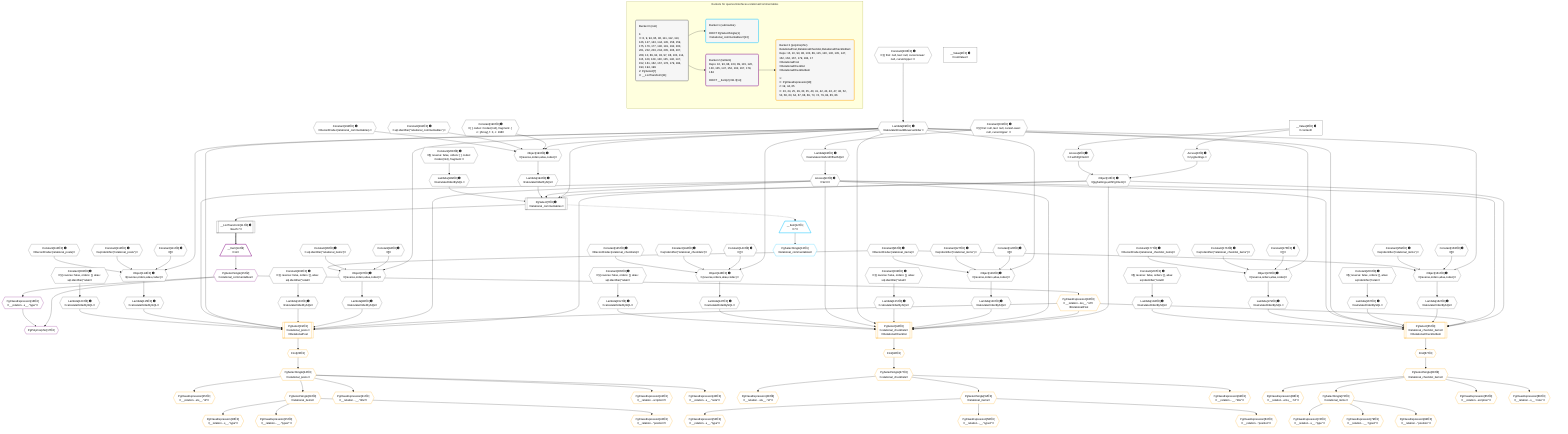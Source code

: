 %%{init: {'themeVariables': { 'fontSize': '12px'}}}%%
graph TD
    classDef path fill:#eee,stroke:#000,color:#000
    classDef plan fill:#fff,stroke-width:1px,color:#000
    classDef itemplan fill:#fff,stroke-width:2px,color:#000
    classDef unbatchedplan fill:#dff,stroke-width:1px,color:#000
    classDef sideeffectplan fill:#fcc,stroke-width:2px,color:#000
    classDef bucket fill:#f6f6f6,color:#000,stroke-width:2px,text-align:left


    %% plan dependencies
    PgSelect7[["PgSelect[7∈0] ➊<br />ᐸrelational_commentablesᐳ"]]:::plan
    Object10{{"Object[10∈0] ➊<br />ᐸ{pgSettings,withPgClient}ᐳ"}}:::plan
    Lambda89{{"Lambda[89∈0] ➊<br />ᐸcalculateShouldReverseOrderᐳ"}}:::plan
    Access93{{"Access[93∈0] ➊<br />ᐸ92.0ᐳ"}}:::plan
    Lambda194{{"Lambda[194∈0] ➊<br />ᐸcalculateOrderBySQLᐳ"}}:::plan
    Lambda199{{"Lambda[199∈0] ➊<br />ᐸcalculateOrderBySQLᐳ"}}:::plan
    Object10 & Lambda89 & Access93 & Lambda194 & Lambda199 --> PgSelect7
    Object97{{"Object[97∈0] ➊<br />ᐸ{reverse,orders,alias,codec}ᐳ"}}:::plan
    Constant94{{"Constant[94∈0] ➊<br />ᐸ[]ᐳ"}}:::plan
    Constant95{{"Constant[95∈0] ➊<br />ᐸsql.identifier(”relational_items”)ᐳ"}}:::plan
    Constant96{{"Constant[96∈0] ➊<br />ᐸRecordCodec(relational_items)ᐳ"}}:::plan
    Lambda89 & Constant94 & Constant95 & Constant96 --> Object97
    Object114{{"Object[114∈0] ➊<br />ᐸ{reverse,orders,alias,codec}ᐳ"}}:::plan
    Constant111{{"Constant[111∈0] ➊<br />ᐸ[]ᐳ"}}:::plan
    Constant112{{"Constant[112∈0] ➊<br />ᐸsql.identifier(”relational_posts”)ᐳ"}}:::plan
    Constant113{{"Constant[113∈0] ➊<br />ᐸRecordCodec(relational_posts)ᐳ"}}:::plan
    Lambda89 & Constant111 & Constant112 & Constant113 --> Object114
    Object129{{"Object[129∈0] ➊<br />ᐸ{reverse,orders,alias,codec}ᐳ"}}:::plan
    Constant126{{"Constant[126∈0] ➊<br />ᐸ[]ᐳ"}}:::plan
    Constant127{{"Constant[127∈0] ➊<br />ᐸsql.identifier(”relational_items”)ᐳ"}}:::plan
    Lambda89 & Constant126 & Constant127 & Constant96 --> Object129
    Object146{{"Object[146∈0] ➊<br />ᐸ{reverse,orders,alias,codec}ᐳ"}}:::plan
    Constant143{{"Constant[143∈0] ➊<br />ᐸ[]ᐳ"}}:::plan
    Constant144{{"Constant[144∈0] ➊<br />ᐸsql.identifier(”relational_checklists”)ᐳ"}}:::plan
    Constant145{{"Constant[145∈0] ➊<br />ᐸRecordCodec(relational_checklists)ᐳ"}}:::plan
    Lambda89 & Constant143 & Constant144 & Constant145 --> Object146
    Object161{{"Object[161∈0] ➊<br />ᐸ{reverse,orders,alias,codec}ᐳ"}}:::plan
    Constant158{{"Constant[158∈0] ➊<br />ᐸ[]ᐳ"}}:::plan
    Constant159{{"Constant[159∈0] ➊<br />ᐸsql.identifier(”relational_items”)ᐳ"}}:::plan
    Lambda89 & Constant158 & Constant159 & Constant96 --> Object161
    Object178{{"Object[178∈0] ➊<br />ᐸ{reverse,orders,alias,codec}ᐳ"}}:::plan
    Constant175{{"Constant[175∈0] ➊<br />ᐸ[]ᐳ"}}:::plan
    Constant176{{"Constant[176∈0] ➊<br />ᐸsql.identifier(”relational_checklist_items”)ᐳ"}}:::plan
    Constant177{{"Constant[177∈0] ➊<br />ᐸRecordCodec(relational_checklist_items)ᐳ"}}:::plan
    Lambda89 & Constant175 & Constant176 & Constant177 --> Object178
    Object193{{"Object[193∈0] ➊<br />ᐸ{reverse,orders,alias,codec}ᐳ"}}:::plan
    Constant190{{"Constant[190∈0] ➊<br />ᐸ[ { codec: Codec(int4), fragment: { n: [Array], f: 0, c: 198ᐳ"}}:::plan
    Constant191{{"Constant[191∈0] ➊<br />ᐸsql.identifier(”relational_commentables”)ᐳ"}}:::plan
    Constant192{{"Constant[192∈0] ➊<br />ᐸRecordCodec(relational_commentables)ᐳ"}}:::plan
    Lambda89 & Constant190 & Constant191 & Constant192 --> Object193
    Access8{{"Access[8∈0] ➊<br />ᐸ2.pgSettingsᐳ"}}:::plan
    Access9{{"Access[9∈0] ➊<br />ᐸ2.withPgClientᐳ"}}:::plan
    Access8 & Access9 --> Object10
    __Value2["__Value[2∈0] ➊<br />ᐸcontextᐳ"]:::plan
    __Value2 --> Access8
    __Value2 --> Access9
    __ListTransform11[["__ListTransform[11∈0] ➊<br />ᐸeach:7ᐳ"]]:::plan
    PgSelect7 --> __ListTransform11
    Constant200{{"Constant[200∈0] ➊<br />ᐸ§{ first: null, last: null, cursorLower: null, cursorUpper: ᐳ"}}:::plan
    Constant200 --> Lambda89
    Lambda92{{"Lambda[92∈0] ➊<br />ᐸcalculateLimitAndOffsetSQLᐳ"}}:::plan
    Constant201{{"Constant[201∈0] ➊<br />ᐸ§{ first: null, last: null, cursorLower: null, cursorUpper: ᐳ"}}:::plan
    Constant201 --> Lambda92
    Lambda92 --> Access93
    Lambda98{{"Lambda[98∈0] ➊<br />ᐸcalculateOrderBySQLᐳ"}}:::plan
    Object97 --> Lambda98
    Lambda103{{"Lambda[103∈0] ➊<br />ᐸcalculateOrderBySQLᐳ"}}:::plan
    Constant202{{"Constant[202∈0] ➊<br />ᐸ§{ reverse: false, orders: [], alias: sql.identifier(”relatiᐳ"}}:::plan
    Constant202 --> Lambda103
    Lambda115{{"Lambda[115∈0] ➊<br />ᐸcalculateOrderBySQLᐳ"}}:::plan
    Object114 --> Lambda115
    Lambda120{{"Lambda[120∈0] ➊<br />ᐸcalculateOrderBySQLᐳ"}}:::plan
    Constant203{{"Constant[203∈0] ➊<br />ᐸ§{ reverse: false, orders: [], alias: sql.identifier(”relatiᐳ"}}:::plan
    Constant203 --> Lambda120
    Lambda130{{"Lambda[130∈0] ➊<br />ᐸcalculateOrderBySQLᐳ"}}:::plan
    Object129 --> Lambda130
    Lambda135{{"Lambda[135∈0] ➊<br />ᐸcalculateOrderBySQLᐳ"}}:::plan
    Constant204{{"Constant[204∈0] ➊<br />ᐸ§{ reverse: false, orders: [], alias: sql.identifier(”relatiᐳ"}}:::plan
    Constant204 --> Lambda135
    Lambda147{{"Lambda[147∈0] ➊<br />ᐸcalculateOrderBySQLᐳ"}}:::plan
    Object146 --> Lambda147
    Lambda152{{"Lambda[152∈0] ➊<br />ᐸcalculateOrderBySQLᐳ"}}:::plan
    Constant205{{"Constant[205∈0] ➊<br />ᐸ§{ reverse: false, orders: [], alias: sql.identifier(”relatiᐳ"}}:::plan
    Constant205 --> Lambda152
    Lambda162{{"Lambda[162∈0] ➊<br />ᐸcalculateOrderBySQLᐳ"}}:::plan
    Object161 --> Lambda162
    Lambda167{{"Lambda[167∈0] ➊<br />ᐸcalculateOrderBySQLᐳ"}}:::plan
    Constant206{{"Constant[206∈0] ➊<br />ᐸ§{ reverse: false, orders: [], alias: sql.identifier(”relatiᐳ"}}:::plan
    Constant206 --> Lambda167
    Lambda179{{"Lambda[179∈0] ➊<br />ᐸcalculateOrderBySQLᐳ"}}:::plan
    Object178 --> Lambda179
    Lambda184{{"Lambda[184∈0] ➊<br />ᐸcalculateOrderBySQLᐳ"}}:::plan
    Constant207{{"Constant[207∈0] ➊<br />ᐸ§{ reverse: false, orders: [], alias: sql.identifier(”relatiᐳ"}}:::plan
    Constant207 --> Lambda184
    Object193 --> Lambda194
    Constant208{{"Constant[208∈0] ➊<br />ᐸ§{ reverse: false, orders: [ { codec: Codec(int4), fragment:ᐳ"}}:::plan
    Constant208 --> Lambda199
    __Value4["__Value[4∈0] ➊<br />ᐸrootValueᐳ"]:::plan
    __Item12[/"__Item[12∈1]<br />ᐸ7ᐳ"\]:::itemplan
    PgSelect7 -.-> __Item12
    PgSelectSingle13{{"PgSelectSingle[13∈1]<br />ᐸrelational_commentablesᐳ"}}:::plan
    __Item12 --> PgSelectSingle13
    PgPolymorphic17{{"PgPolymorphic[17∈2]"}}:::plan
    PgSelectSingle15{{"PgSelectSingle[15∈2]<br />ᐸrelational_commentablesᐳ"}}:::plan
    PgClassExpression16{{"PgClassExpression[16∈2]<br />ᐸ__relation...s__.”type”ᐳ"}}:::plan
    PgSelectSingle15 & PgClassExpression16 --> PgPolymorphic17
    __Item14[/"__Item[14∈2]<br />ᐸ11ᐳ"\]:::itemplan
    __ListTransform11 ==> __Item14
    __Item14 --> PgSelectSingle15
    PgSelectSingle15 --> PgClassExpression16
    PgSelect19[["PgSelect[19∈3]<br />ᐸrelational_postsᐳ<br />ᐳRelationalPost"]]:::plan
    PgClassExpression18{{"PgClassExpression[18∈3]<br />ᐸ__relation...les__.”id”ᐳ<br />ᐳRelationalPost"}}:::plan
    Object10 & PgClassExpression18 & Access93 & Lambda98 & Lambda103 & Lambda89 & Access93 & Lambda115 & Lambda120 --> PgSelect19
    PgSelect44[["PgSelect[44∈3]<br />ᐸrelational_checklistsᐳ<br />ᐳRelationalChecklist"]]:::plan
    Object10 & PgClassExpression18 & Access93 & Lambda130 & Lambda135 & Lambda89 & Access93 & Lambda147 & Lambda152 --> PgSelect44
    PgSelect65[["PgSelect[65∈3]<br />ᐸrelational_checklist_itemsᐳ<br />ᐳRelationalChecklistItem"]]:::plan
    Object10 & PgClassExpression18 & Access93 & Lambda162 & Lambda167 & Lambda89 & Access93 & Lambda179 & Lambda184 --> PgSelect65
    PgSelectSingle15 --> PgClassExpression18
    First23{{"First[23∈3]"}}:::plan
    PgSelect19 --> First23
    PgSelectSingle24{{"PgSelectSingle[24∈3]<br />ᐸrelational_postsᐳ"}}:::plan
    First23 --> PgSelectSingle24
    PgClassExpression25{{"PgClassExpression[25∈3]<br />ᐸ__relation...sts__.”id”ᐳ"}}:::plan
    PgSelectSingle24 --> PgClassExpression25
    PgSelectSingle29{{"PgSelectSingle[29∈3]<br />ᐸrelational_itemsᐳ"}}:::plan
    PgSelectSingle24 --> PgSelectSingle29
    PgClassExpression30{{"PgClassExpression[30∈3]<br />ᐸ__relation...s__.”type”ᐳ"}}:::plan
    PgSelectSingle29 --> PgClassExpression30
    PgClassExpression35{{"PgClassExpression[35∈3]<br />ᐸ__relation...__.”type2”ᐳ"}}:::plan
    PgSelectSingle29 --> PgClassExpression35
    PgClassExpression40{{"PgClassExpression[40∈3]<br />ᐸ__relation...”position”ᐳ"}}:::plan
    PgSelectSingle29 --> PgClassExpression40
    PgClassExpression41{{"PgClassExpression[41∈3]<br />ᐸ__relation...__.”title”ᐳ"}}:::plan
    PgSelectSingle24 --> PgClassExpression41
    PgClassExpression42{{"PgClassExpression[42∈3]<br />ᐸ__relation...scription”ᐳ"}}:::plan
    PgSelectSingle24 --> PgClassExpression42
    PgClassExpression43{{"PgClassExpression[43∈3]<br />ᐸ__relation...s__.”note”ᐳ"}}:::plan
    PgSelectSingle24 --> PgClassExpression43
    First46{{"First[46∈3]"}}:::plan
    PgSelect44 --> First46
    PgSelectSingle47{{"PgSelectSingle[47∈3]<br />ᐸrelational_checklistsᐳ"}}:::plan
    First46 --> PgSelectSingle47
    PgClassExpression48{{"PgClassExpression[48∈3]<br />ᐸ__relation...sts__.”id”ᐳ"}}:::plan
    PgSelectSingle47 --> PgClassExpression48
    PgSelectSingle52{{"PgSelectSingle[52∈3]<br />ᐸrelational_itemsᐳ"}}:::plan
    PgSelectSingle47 --> PgSelectSingle52
    PgClassExpression53{{"PgClassExpression[53∈3]<br />ᐸ__relation...s__.”type”ᐳ"}}:::plan
    PgSelectSingle52 --> PgClassExpression53
    PgClassExpression58{{"PgClassExpression[58∈3]<br />ᐸ__relation...__.”type2”ᐳ"}}:::plan
    PgSelectSingle52 --> PgClassExpression58
    PgClassExpression63{{"PgClassExpression[63∈3]<br />ᐸ__relation...”position”ᐳ"}}:::plan
    PgSelectSingle52 --> PgClassExpression63
    PgClassExpression64{{"PgClassExpression[64∈3]<br />ᐸ__relation...__.”title”ᐳ"}}:::plan
    PgSelectSingle47 --> PgClassExpression64
    First67{{"First[67∈3]"}}:::plan
    PgSelect65 --> First67
    PgSelectSingle68{{"PgSelectSingle[68∈3]<br />ᐸrelational_checklist_itemsᐳ"}}:::plan
    First67 --> PgSelectSingle68
    PgClassExpression69{{"PgClassExpression[69∈3]<br />ᐸ__relation...ems__.”id”ᐳ"}}:::plan
    PgSelectSingle68 --> PgClassExpression69
    PgSelectSingle73{{"PgSelectSingle[73∈3]<br />ᐸrelational_itemsᐳ"}}:::plan
    PgSelectSingle68 --> PgSelectSingle73
    PgClassExpression74{{"PgClassExpression[74∈3]<br />ᐸ__relation...s__.”type”ᐳ"}}:::plan
    PgSelectSingle73 --> PgClassExpression74
    PgClassExpression79{{"PgClassExpression[79∈3]<br />ᐸ__relation...__.”type2”ᐳ"}}:::plan
    PgSelectSingle73 --> PgClassExpression79
    PgClassExpression84{{"PgClassExpression[84∈3]<br />ᐸ__relation...”position”ᐳ"}}:::plan
    PgSelectSingle73 --> PgClassExpression84
    PgClassExpression85{{"PgClassExpression[85∈3]<br />ᐸ__relation...scription”ᐳ"}}:::plan
    PgSelectSingle68 --> PgClassExpression85
    PgClassExpression86{{"PgClassExpression[86∈3]<br />ᐸ__relation...s__.”note”ᐳ"}}:::plan
    PgSelectSingle68 --> PgClassExpression86

    %% define steps

    subgraph "Buckets for queries/interfaces-relational/commentables"
    Bucket0("Bucket 0 (root)<br /><br />1: <br />ᐳ: 8, 9, 94, 95, 96, 111, 112, 113, 126, 127, 143, 144, 145, 158, 159, 175, 176, 177, 190, 191, 192, 200, 201, 202, 203, 204, 205, 206, 207, 208, 10, 89, 92, 93, 97, 98, 103, 114, 115, 120, 129, 130, 135, 146, 147, 152, 161, 162, 167, 178, 179, 184, 193, 194, 199<br />2: PgSelect[7]<br />3: __ListTransform[11]"):::bucket
    classDef bucket0 stroke:#696969
    class Bucket0,__Value2,__Value4,PgSelect7,Access8,Access9,Object10,__ListTransform11,Lambda89,Lambda92,Access93,Constant94,Constant95,Constant96,Object97,Lambda98,Lambda103,Constant111,Constant112,Constant113,Object114,Lambda115,Lambda120,Constant126,Constant127,Object129,Lambda130,Lambda135,Constant143,Constant144,Constant145,Object146,Lambda147,Lambda152,Constant158,Constant159,Object161,Lambda162,Lambda167,Constant175,Constant176,Constant177,Object178,Lambda179,Lambda184,Constant190,Constant191,Constant192,Object193,Lambda194,Lambda199,Constant200,Constant201,Constant202,Constant203,Constant204,Constant205,Constant206,Constant207,Constant208 bucket0
    Bucket1("Bucket 1 (subroutine)<br /><br />ROOT PgSelectSingle{1}ᐸrelational_commentablesᐳ[13]"):::bucket
    classDef bucket1 stroke:#00bfff
    class Bucket1,__Item12,PgSelectSingle13 bucket1
    Bucket2("Bucket 2 (listItem)<br />Deps: 10, 93, 98, 103, 89, 115, 120, 130, 135, 147, 152, 162, 167, 179, 184<br /><br />ROOT __Item{2}ᐸ11ᐳ[14]"):::bucket
    classDef bucket2 stroke:#7f007f
    class Bucket2,__Item14,PgSelectSingle15,PgClassExpression16,PgPolymorphic17 bucket2
    Bucket3("Bucket 3 (polymorphic)<br />RelationalPost,RelationalChecklist,RelationalChecklistItem<br />Deps: 15, 10, 93, 98, 103, 89, 115, 120, 130, 135, 147, 152, 162, 167, 179, 184, 17<br />ᐳRelationalPost<br />ᐳRelationalChecklist<br />ᐳRelationalChecklistItem<br /><br />1: <br />ᐳ: PgClassExpression[18]<br />2: 19, 44, 65<br />ᐳ: 23, 24, 25, 29, 30, 35, 40, 41, 42, 43, 46, 47, 48, 52, 53, 58, 63, 64, 67, 68, 69, 73, 74, 79, 84, 85, 86"):::bucket
    classDef bucket3 stroke:#ffa500
    class Bucket3,PgClassExpression18,PgSelect19,First23,PgSelectSingle24,PgClassExpression25,PgSelectSingle29,PgClassExpression30,PgClassExpression35,PgClassExpression40,PgClassExpression41,PgClassExpression42,PgClassExpression43,PgSelect44,First46,PgSelectSingle47,PgClassExpression48,PgSelectSingle52,PgClassExpression53,PgClassExpression58,PgClassExpression63,PgClassExpression64,PgSelect65,First67,PgSelectSingle68,PgClassExpression69,PgSelectSingle73,PgClassExpression74,PgClassExpression79,PgClassExpression84,PgClassExpression85,PgClassExpression86 bucket3
    Bucket0 --> Bucket1 & Bucket2
    Bucket2 --> Bucket3
    end